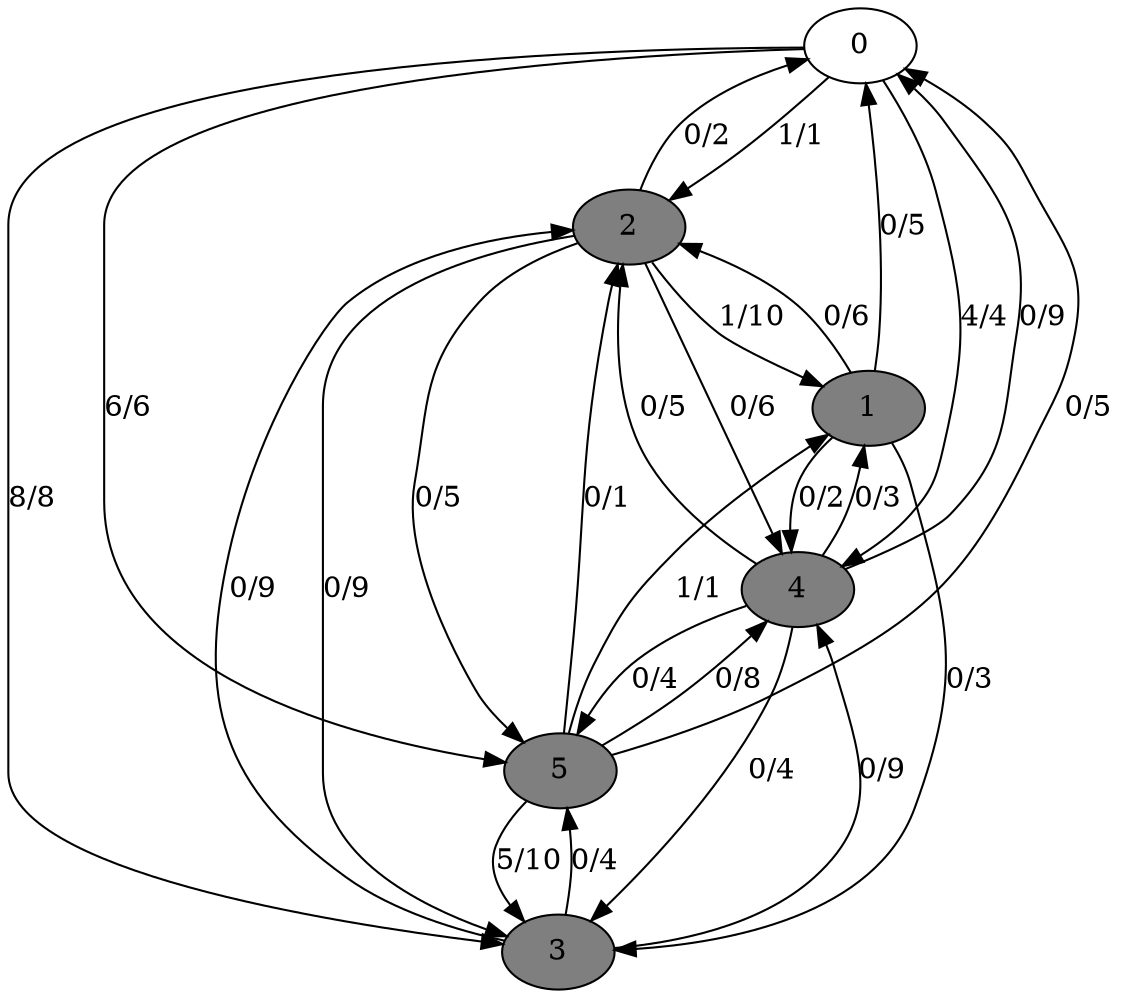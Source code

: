 digraph G {
	0[style=filled fillcolor=grey100];
	0->2[label ="1/1"] ;
	0->3[label ="8/8"] ;
	0->4[label ="4/4"] ;
	0->5[label ="6/6"] ;
	1[style=filled fillcolor=grey50];
	1->0[label ="0/5"] ;
	1->2[label ="0/6"] ;
	1->3[label ="0/3"] ;
	1->4[label ="0/2"] ;
	2[style=filled fillcolor=grey50];
	2->0[label ="0/2"] ;
	2->1[label ="1/10"] ;
	2->3[label ="0/9"] ;
	2->4[label ="0/6"] ;
	2->5[label ="0/5"] ;
	3[style=filled fillcolor=grey50];
	3->2[label ="0/9"] ;
	3->4[label ="0/9"] ;
	3->5[label ="0/4"] ;
	4[style=filled fillcolor=grey50];
	4->0[label ="0/9"] ;
	4->1[label ="0/3"] ;
	4->2[label ="0/5"] ;
	4->3[label ="0/4"] ;
	4->5[label ="0/4"] ;
	5[style=filled fillcolor=grey50];
	5->0[label ="0/5"] ;
	5->1[label ="1/1"] ;
	5->2[label ="0/1"] ;
	5->3[label ="5/10"] ;
	5->4[label ="0/8"] ;
}
